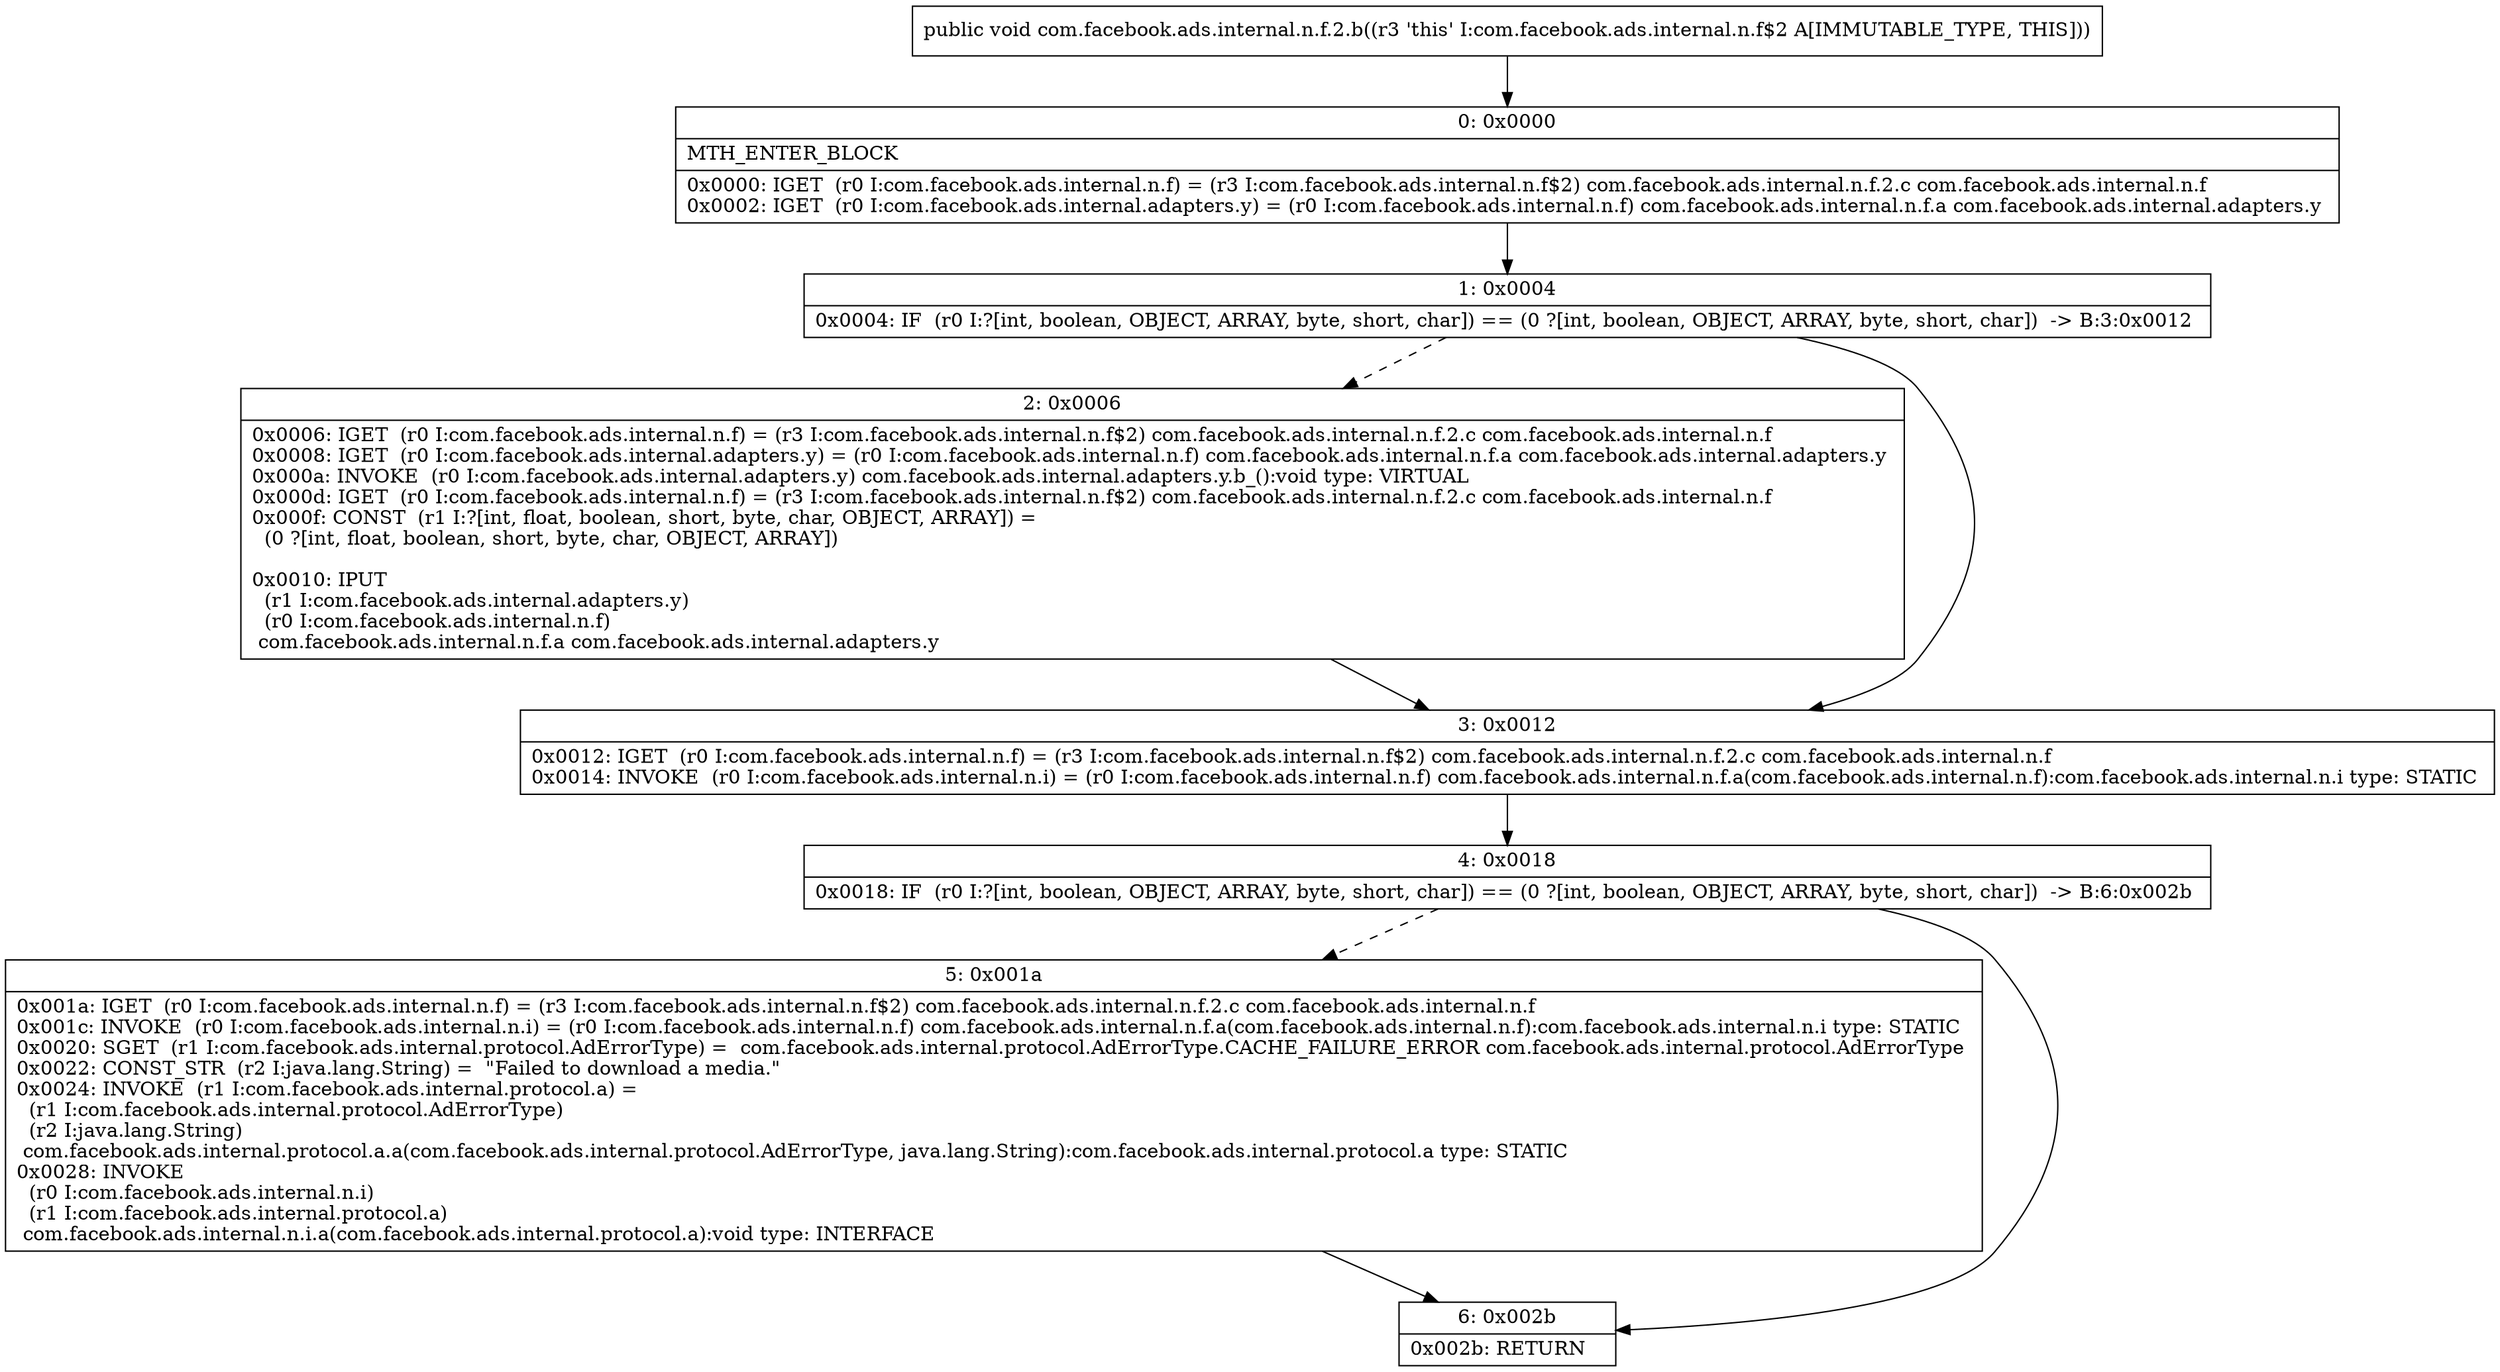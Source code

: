 digraph "CFG forcom.facebook.ads.internal.n.f.2.b()V" {
Node_0 [shape=record,label="{0\:\ 0x0000|MTH_ENTER_BLOCK\l|0x0000: IGET  (r0 I:com.facebook.ads.internal.n.f) = (r3 I:com.facebook.ads.internal.n.f$2) com.facebook.ads.internal.n.f.2.c com.facebook.ads.internal.n.f \l0x0002: IGET  (r0 I:com.facebook.ads.internal.adapters.y) = (r0 I:com.facebook.ads.internal.n.f) com.facebook.ads.internal.n.f.a com.facebook.ads.internal.adapters.y \l}"];
Node_1 [shape=record,label="{1\:\ 0x0004|0x0004: IF  (r0 I:?[int, boolean, OBJECT, ARRAY, byte, short, char]) == (0 ?[int, boolean, OBJECT, ARRAY, byte, short, char])  \-\> B:3:0x0012 \l}"];
Node_2 [shape=record,label="{2\:\ 0x0006|0x0006: IGET  (r0 I:com.facebook.ads.internal.n.f) = (r3 I:com.facebook.ads.internal.n.f$2) com.facebook.ads.internal.n.f.2.c com.facebook.ads.internal.n.f \l0x0008: IGET  (r0 I:com.facebook.ads.internal.adapters.y) = (r0 I:com.facebook.ads.internal.n.f) com.facebook.ads.internal.n.f.a com.facebook.ads.internal.adapters.y \l0x000a: INVOKE  (r0 I:com.facebook.ads.internal.adapters.y) com.facebook.ads.internal.adapters.y.b_():void type: VIRTUAL \l0x000d: IGET  (r0 I:com.facebook.ads.internal.n.f) = (r3 I:com.facebook.ads.internal.n.f$2) com.facebook.ads.internal.n.f.2.c com.facebook.ads.internal.n.f \l0x000f: CONST  (r1 I:?[int, float, boolean, short, byte, char, OBJECT, ARRAY]) = \l  (0 ?[int, float, boolean, short, byte, char, OBJECT, ARRAY])\l \l0x0010: IPUT  \l  (r1 I:com.facebook.ads.internal.adapters.y)\l  (r0 I:com.facebook.ads.internal.n.f)\l com.facebook.ads.internal.n.f.a com.facebook.ads.internal.adapters.y \l}"];
Node_3 [shape=record,label="{3\:\ 0x0012|0x0012: IGET  (r0 I:com.facebook.ads.internal.n.f) = (r3 I:com.facebook.ads.internal.n.f$2) com.facebook.ads.internal.n.f.2.c com.facebook.ads.internal.n.f \l0x0014: INVOKE  (r0 I:com.facebook.ads.internal.n.i) = (r0 I:com.facebook.ads.internal.n.f) com.facebook.ads.internal.n.f.a(com.facebook.ads.internal.n.f):com.facebook.ads.internal.n.i type: STATIC \l}"];
Node_4 [shape=record,label="{4\:\ 0x0018|0x0018: IF  (r0 I:?[int, boolean, OBJECT, ARRAY, byte, short, char]) == (0 ?[int, boolean, OBJECT, ARRAY, byte, short, char])  \-\> B:6:0x002b \l}"];
Node_5 [shape=record,label="{5\:\ 0x001a|0x001a: IGET  (r0 I:com.facebook.ads.internal.n.f) = (r3 I:com.facebook.ads.internal.n.f$2) com.facebook.ads.internal.n.f.2.c com.facebook.ads.internal.n.f \l0x001c: INVOKE  (r0 I:com.facebook.ads.internal.n.i) = (r0 I:com.facebook.ads.internal.n.f) com.facebook.ads.internal.n.f.a(com.facebook.ads.internal.n.f):com.facebook.ads.internal.n.i type: STATIC \l0x0020: SGET  (r1 I:com.facebook.ads.internal.protocol.AdErrorType) =  com.facebook.ads.internal.protocol.AdErrorType.CACHE_FAILURE_ERROR com.facebook.ads.internal.protocol.AdErrorType \l0x0022: CONST_STR  (r2 I:java.lang.String) =  \"Failed to download a media.\" \l0x0024: INVOKE  (r1 I:com.facebook.ads.internal.protocol.a) = \l  (r1 I:com.facebook.ads.internal.protocol.AdErrorType)\l  (r2 I:java.lang.String)\l com.facebook.ads.internal.protocol.a.a(com.facebook.ads.internal.protocol.AdErrorType, java.lang.String):com.facebook.ads.internal.protocol.a type: STATIC \l0x0028: INVOKE  \l  (r0 I:com.facebook.ads.internal.n.i)\l  (r1 I:com.facebook.ads.internal.protocol.a)\l com.facebook.ads.internal.n.i.a(com.facebook.ads.internal.protocol.a):void type: INTERFACE \l}"];
Node_6 [shape=record,label="{6\:\ 0x002b|0x002b: RETURN   \l}"];
MethodNode[shape=record,label="{public void com.facebook.ads.internal.n.f.2.b((r3 'this' I:com.facebook.ads.internal.n.f$2 A[IMMUTABLE_TYPE, THIS])) }"];
MethodNode -> Node_0;
Node_0 -> Node_1;
Node_1 -> Node_2[style=dashed];
Node_1 -> Node_3;
Node_2 -> Node_3;
Node_3 -> Node_4;
Node_4 -> Node_5[style=dashed];
Node_4 -> Node_6;
Node_5 -> Node_6;
}

